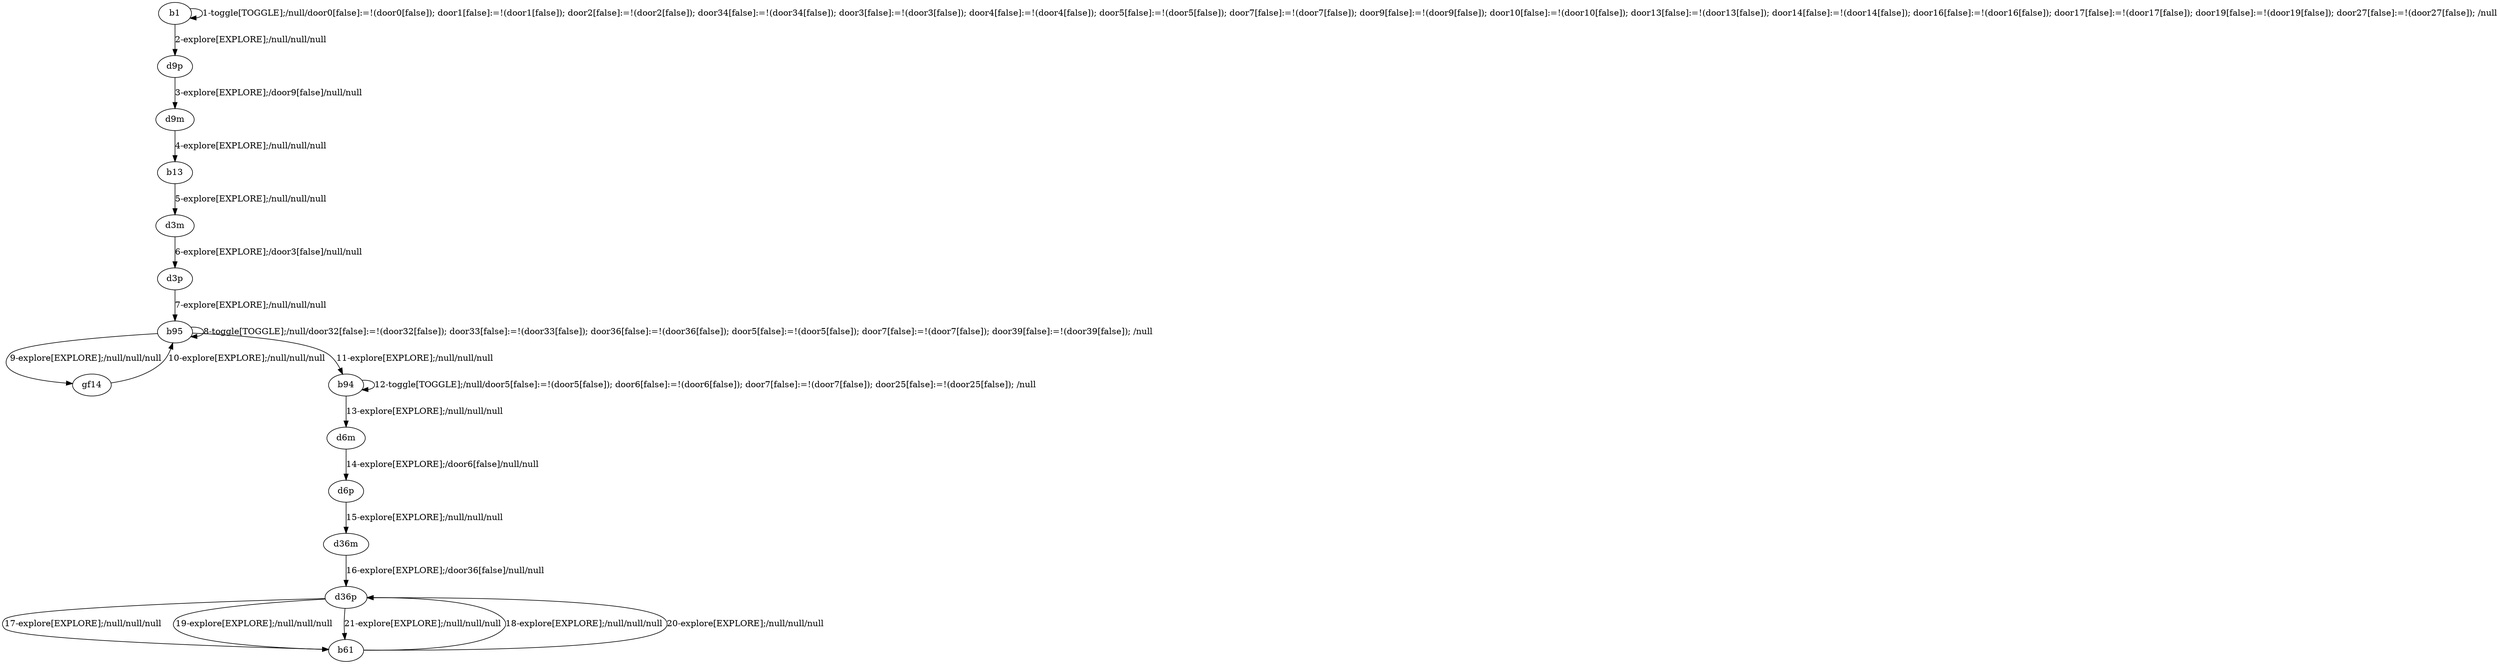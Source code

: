 # Total number of goals covered by this test: 3
# d36m --> d36p
# d36p --> b61
# b61 --> d36p

digraph g {
"b1" -> "b1" [label = "1-toggle[TOGGLE];/null/door0[false]:=!(door0[false]); door1[false]:=!(door1[false]); door2[false]:=!(door2[false]); door34[false]:=!(door34[false]); door3[false]:=!(door3[false]); door4[false]:=!(door4[false]); door5[false]:=!(door5[false]); door7[false]:=!(door7[false]); door9[false]:=!(door9[false]); door10[false]:=!(door10[false]); door13[false]:=!(door13[false]); door14[false]:=!(door14[false]); door16[false]:=!(door16[false]); door17[false]:=!(door17[false]); door19[false]:=!(door19[false]); door27[false]:=!(door27[false]); /null"];
"b1" -> "d9p" [label = "2-explore[EXPLORE];/null/null/null"];
"d9p" -> "d9m" [label = "3-explore[EXPLORE];/door9[false]/null/null"];
"d9m" -> "b13" [label = "4-explore[EXPLORE];/null/null/null"];
"b13" -> "d3m" [label = "5-explore[EXPLORE];/null/null/null"];
"d3m" -> "d3p" [label = "6-explore[EXPLORE];/door3[false]/null/null"];
"d3p" -> "b95" [label = "7-explore[EXPLORE];/null/null/null"];
"b95" -> "b95" [label = "8-toggle[TOGGLE];/null/door32[false]:=!(door32[false]); door33[false]:=!(door33[false]); door36[false]:=!(door36[false]); door5[false]:=!(door5[false]); door7[false]:=!(door7[false]); door39[false]:=!(door39[false]); /null"];
"b95" -> "gf14" [label = "9-explore[EXPLORE];/null/null/null"];
"gf14" -> "b95" [label = "10-explore[EXPLORE];/null/null/null"];
"b95" -> "b94" [label = "11-explore[EXPLORE];/null/null/null"];
"b94" -> "b94" [label = "12-toggle[TOGGLE];/null/door5[false]:=!(door5[false]); door6[false]:=!(door6[false]); door7[false]:=!(door7[false]); door25[false]:=!(door25[false]); /null"];
"b94" -> "d6m" [label = "13-explore[EXPLORE];/null/null/null"];
"d6m" -> "d6p" [label = "14-explore[EXPLORE];/door6[false]/null/null"];
"d6p" -> "d36m" [label = "15-explore[EXPLORE];/null/null/null"];
"d36m" -> "d36p" [label = "16-explore[EXPLORE];/door36[false]/null/null"];
"d36p" -> "b61" [label = "17-explore[EXPLORE];/null/null/null"];
"b61" -> "d36p" [label = "18-explore[EXPLORE];/null/null/null"];
"d36p" -> "b61" [label = "19-explore[EXPLORE];/null/null/null"];
"b61" -> "d36p" [label = "20-explore[EXPLORE];/null/null/null"];
"d36p" -> "b61" [label = "21-explore[EXPLORE];/null/null/null"];
}